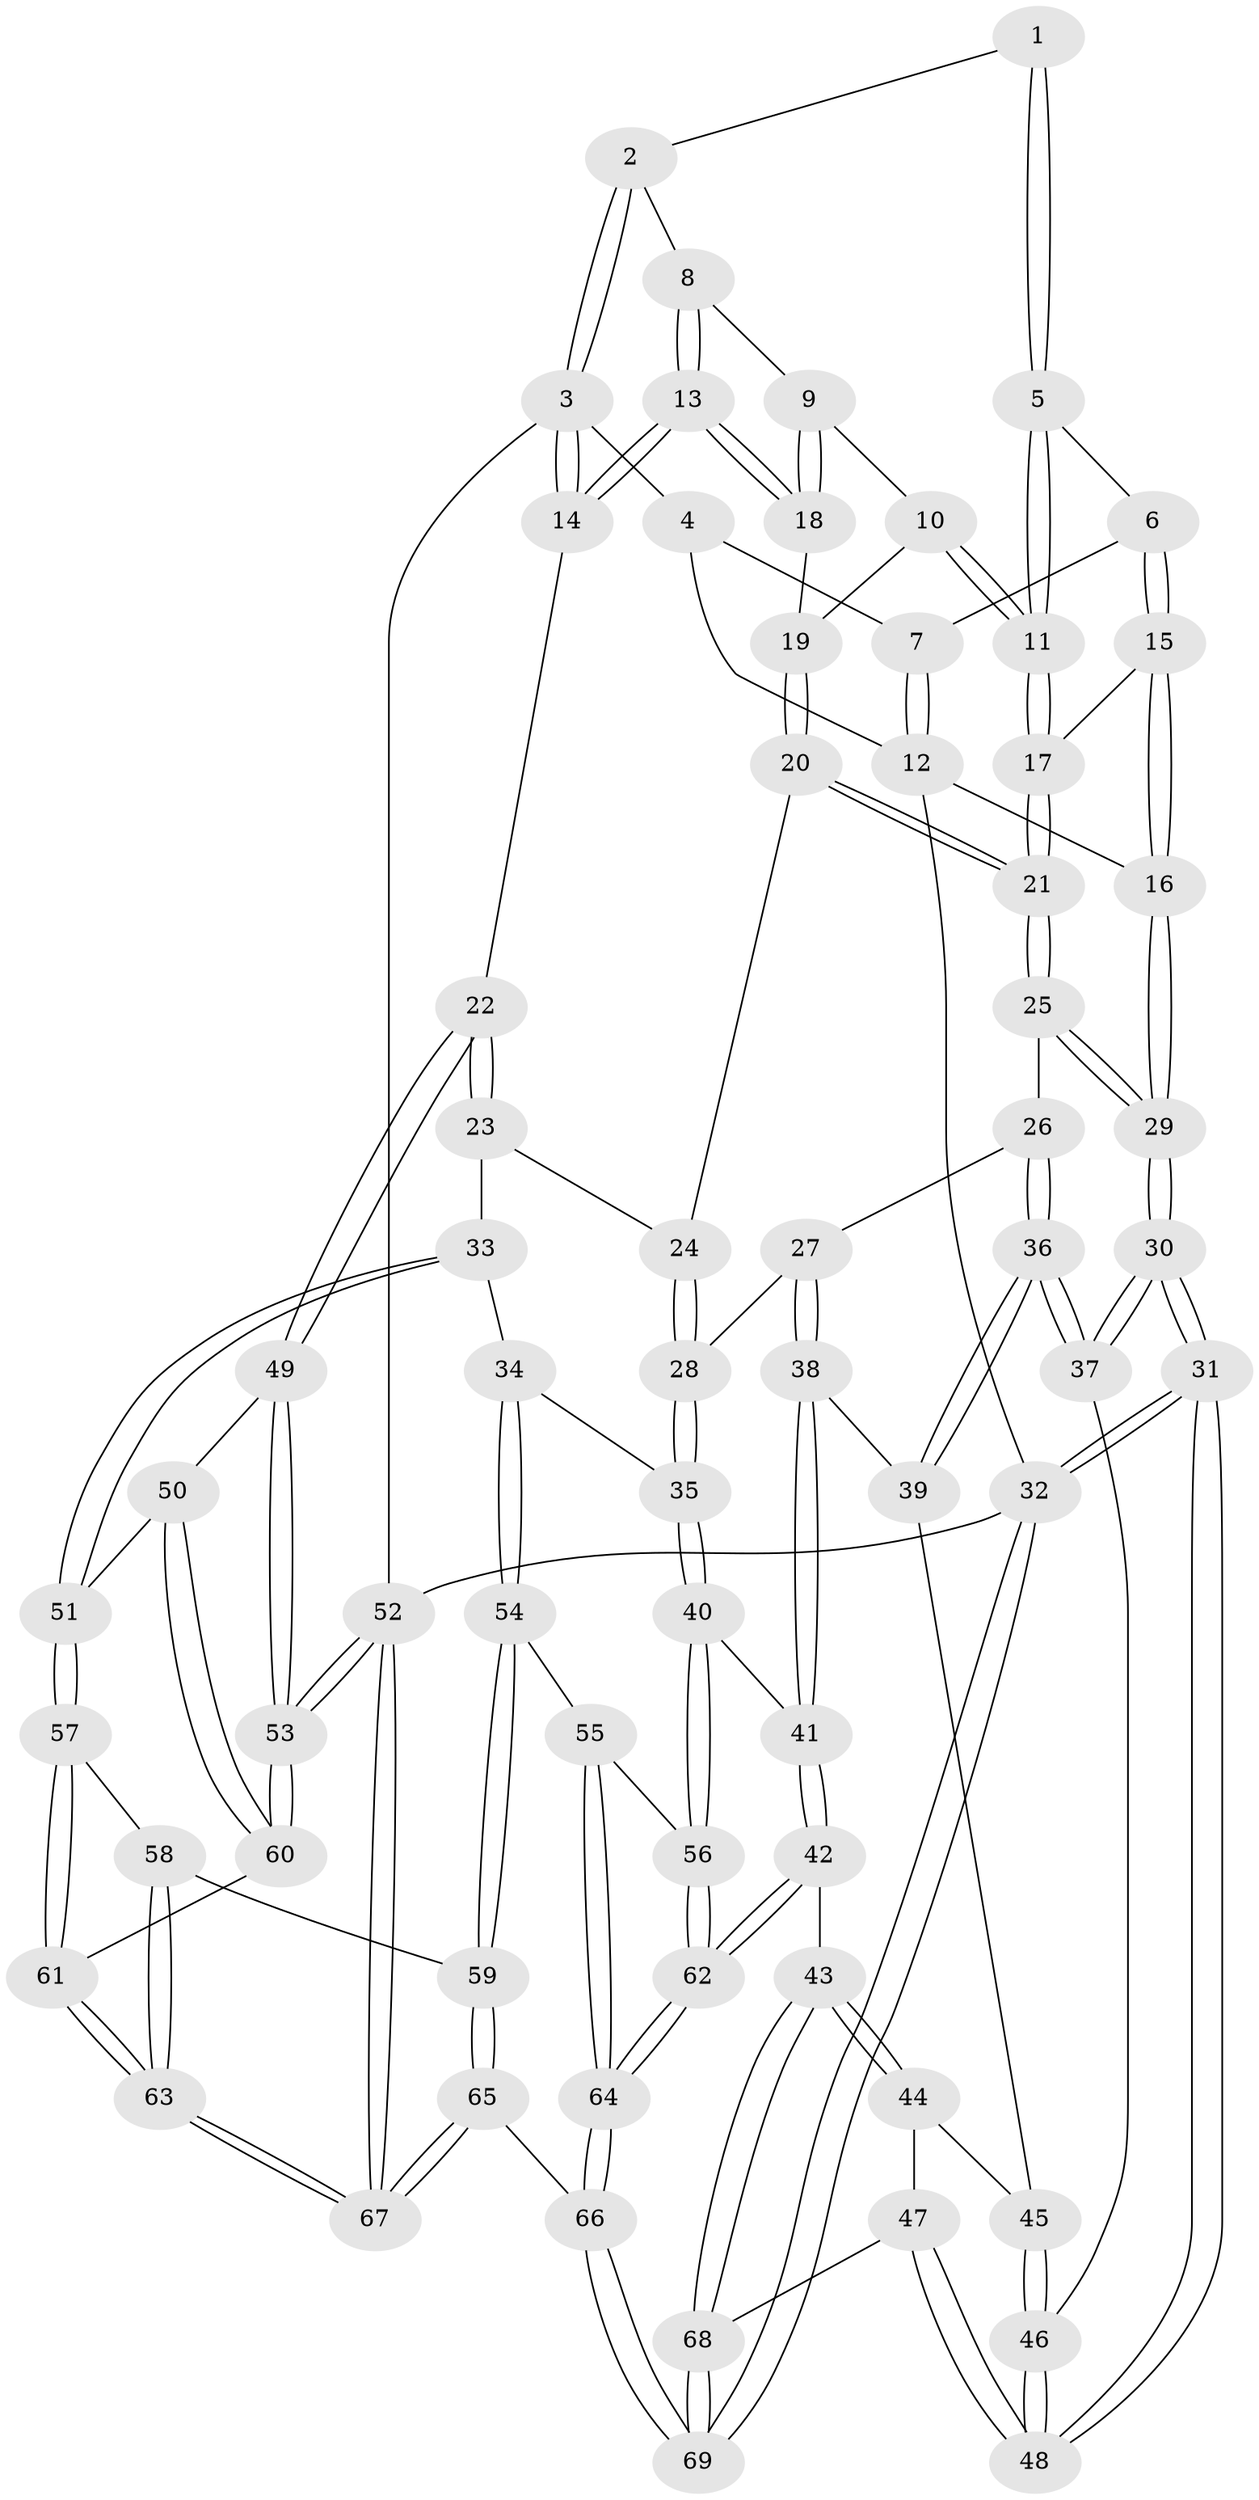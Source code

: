 // Generated by graph-tools (version 1.1) at 2025/16/03/09/25 04:16:57]
// undirected, 69 vertices, 169 edges
graph export_dot {
graph [start="1"]
  node [color=gray90,style=filled];
  1 [pos="+0.290067759940133+0"];
  2 [pos="+0.5057049500921565+0"];
  3 [pos="+1+0"];
  4 [pos="+0.1956719558143362+0"];
  5 [pos="+0.27808368116990506+0"];
  6 [pos="+0.07032885011401165+0.1086958617645012"];
  7 [pos="+0.03554292331996586+0.08874847042475614"];
  8 [pos="+0.5239597866279998+0"];
  9 [pos="+0.5287576817687959+0.013068953280577505"];
  10 [pos="+0.4402772735839838+0.1984592990614734"];
  11 [pos="+0.24988751801447145+0.31533503114087486"];
  12 [pos="+0+0.001128467979228925"];
  13 [pos="+0.9724055883831186+0.2031944821769987"];
  14 [pos="+1+0.1793313174937099"];
  15 [pos="+0.17297399557379578+0.2979216711216622"];
  16 [pos="+0+0.28338849599260835"];
  17 [pos="+0.2452359364018282+0.32440993971687876"];
  18 [pos="+0.7041009736043989+0.24832616886531497"];
  19 [pos="+0.6550063031437942+0.2918299340169356"];
  20 [pos="+0.648016728483213+0.3041797457325044"];
  21 [pos="+0.25969575214809126+0.37063714816836596"];
  22 [pos="+1+0.5500490063741282"];
  23 [pos="+0.7164962583455843+0.5324168415644405"];
  24 [pos="+0.6245691828460475+0.43040444765748914"];
  25 [pos="+0.2641947026961018+0.41578492353979446"];
  26 [pos="+0.2912211904474188+0.48462657615622123"];
  27 [pos="+0.3241854966946626+0.540500466716398"];
  28 [pos="+0.38368594645621434+0.5602829253440227"];
  29 [pos="+0+0.5747071707692613"];
  30 [pos="+0+0.6992966170952196"];
  31 [pos="+0+1"];
  32 [pos="+0+1"];
  33 [pos="+0.6091671108917126+0.6873066828745927"];
  34 [pos="+0.5748764340372722+0.6970598007338528"];
  35 [pos="+0.4852568098569484+0.6617475584777013"];
  36 [pos="+0+0.6688540248403263"];
  37 [pos="+0+0.6975172042006967"];
  38 [pos="+0.27852380664021104+0.6240057713429735"];
  39 [pos="+0.2512389920554042+0.6523751190527243"];
  40 [pos="+0.43589886055083743+0.8081414901544886"];
  41 [pos="+0.3408387493833485+0.8296588948711617"];
  42 [pos="+0.3137269474301805+0.8922333891341405"];
  43 [pos="+0.2729871326429395+0.8930607588446287"];
  44 [pos="+0.25030316666750063+0.7133396240472502"];
  45 [pos="+0.2486266849943592+0.6566277406861564"];
  46 [pos="+0.1762631194190689+0.7346912173077834"];
  47 [pos="+0.21744927489573662+0.8938748674481527"];
  48 [pos="+0.11460183916084704+0.8874324249037683"];
  49 [pos="+1+0.6246583485625294"];
  50 [pos="+0.8702048305247005+0.7289071461287389"];
  51 [pos="+0.7837762133097261+0.7533223234564012"];
  52 [pos="+1+1"];
  53 [pos="+1+1"];
  54 [pos="+0.5909522343896039+0.8462961896079231"];
  55 [pos="+0.4693494753337594+0.8730592289592072"];
  56 [pos="+0.45289565929024433+0.8586754181040529"];
  57 [pos="+0.7303743127874069+0.8511296840771361"];
  58 [pos="+0.7216688976659996+0.8580035820628551"];
  59 [pos="+0.596483325234575+0.85478664723021"];
  60 [pos="+0.8466927691778349+0.9111326030385009"];
  61 [pos="+0.8254257263982014+0.9284096358701119"];
  62 [pos="+0.34387235622008566+0.9195250492362724"];
  63 [pos="+0.7025717849348256+1"];
  64 [pos="+0.47755472160929635+1"];
  65 [pos="+0.5874565776401321+1"];
  66 [pos="+0.4895163056205755+1"];
  67 [pos="+0.6813573329390039+1"];
  68 [pos="+0.249389309121453+0.8997301082789375"];
  69 [pos="+0.2509876133805938+1"];
  1 -- 2;
  1 -- 5;
  1 -- 5;
  2 -- 3;
  2 -- 3;
  2 -- 8;
  3 -- 4;
  3 -- 14;
  3 -- 14;
  3 -- 52;
  4 -- 7;
  4 -- 12;
  5 -- 6;
  5 -- 11;
  5 -- 11;
  6 -- 7;
  6 -- 15;
  6 -- 15;
  7 -- 12;
  7 -- 12;
  8 -- 9;
  8 -- 13;
  8 -- 13;
  9 -- 10;
  9 -- 18;
  9 -- 18;
  10 -- 11;
  10 -- 11;
  10 -- 19;
  11 -- 17;
  11 -- 17;
  12 -- 16;
  12 -- 32;
  13 -- 14;
  13 -- 14;
  13 -- 18;
  13 -- 18;
  14 -- 22;
  15 -- 16;
  15 -- 16;
  15 -- 17;
  16 -- 29;
  16 -- 29;
  17 -- 21;
  17 -- 21;
  18 -- 19;
  19 -- 20;
  19 -- 20;
  20 -- 21;
  20 -- 21;
  20 -- 24;
  21 -- 25;
  21 -- 25;
  22 -- 23;
  22 -- 23;
  22 -- 49;
  22 -- 49;
  23 -- 24;
  23 -- 33;
  24 -- 28;
  24 -- 28;
  25 -- 26;
  25 -- 29;
  25 -- 29;
  26 -- 27;
  26 -- 36;
  26 -- 36;
  27 -- 28;
  27 -- 38;
  27 -- 38;
  28 -- 35;
  28 -- 35;
  29 -- 30;
  29 -- 30;
  30 -- 31;
  30 -- 31;
  30 -- 37;
  30 -- 37;
  31 -- 32;
  31 -- 32;
  31 -- 48;
  31 -- 48;
  32 -- 69;
  32 -- 69;
  32 -- 52;
  33 -- 34;
  33 -- 51;
  33 -- 51;
  34 -- 35;
  34 -- 54;
  34 -- 54;
  35 -- 40;
  35 -- 40;
  36 -- 37;
  36 -- 37;
  36 -- 39;
  36 -- 39;
  37 -- 46;
  38 -- 39;
  38 -- 41;
  38 -- 41;
  39 -- 45;
  40 -- 41;
  40 -- 56;
  40 -- 56;
  41 -- 42;
  41 -- 42;
  42 -- 43;
  42 -- 62;
  42 -- 62;
  43 -- 44;
  43 -- 44;
  43 -- 68;
  43 -- 68;
  44 -- 45;
  44 -- 47;
  45 -- 46;
  45 -- 46;
  46 -- 48;
  46 -- 48;
  47 -- 48;
  47 -- 48;
  47 -- 68;
  49 -- 50;
  49 -- 53;
  49 -- 53;
  50 -- 51;
  50 -- 60;
  50 -- 60;
  51 -- 57;
  51 -- 57;
  52 -- 53;
  52 -- 53;
  52 -- 67;
  52 -- 67;
  53 -- 60;
  53 -- 60;
  54 -- 55;
  54 -- 59;
  54 -- 59;
  55 -- 56;
  55 -- 64;
  55 -- 64;
  56 -- 62;
  56 -- 62;
  57 -- 58;
  57 -- 61;
  57 -- 61;
  58 -- 59;
  58 -- 63;
  58 -- 63;
  59 -- 65;
  59 -- 65;
  60 -- 61;
  61 -- 63;
  61 -- 63;
  62 -- 64;
  62 -- 64;
  63 -- 67;
  63 -- 67;
  64 -- 66;
  64 -- 66;
  65 -- 66;
  65 -- 67;
  65 -- 67;
  66 -- 69;
  66 -- 69;
  68 -- 69;
  68 -- 69;
}
